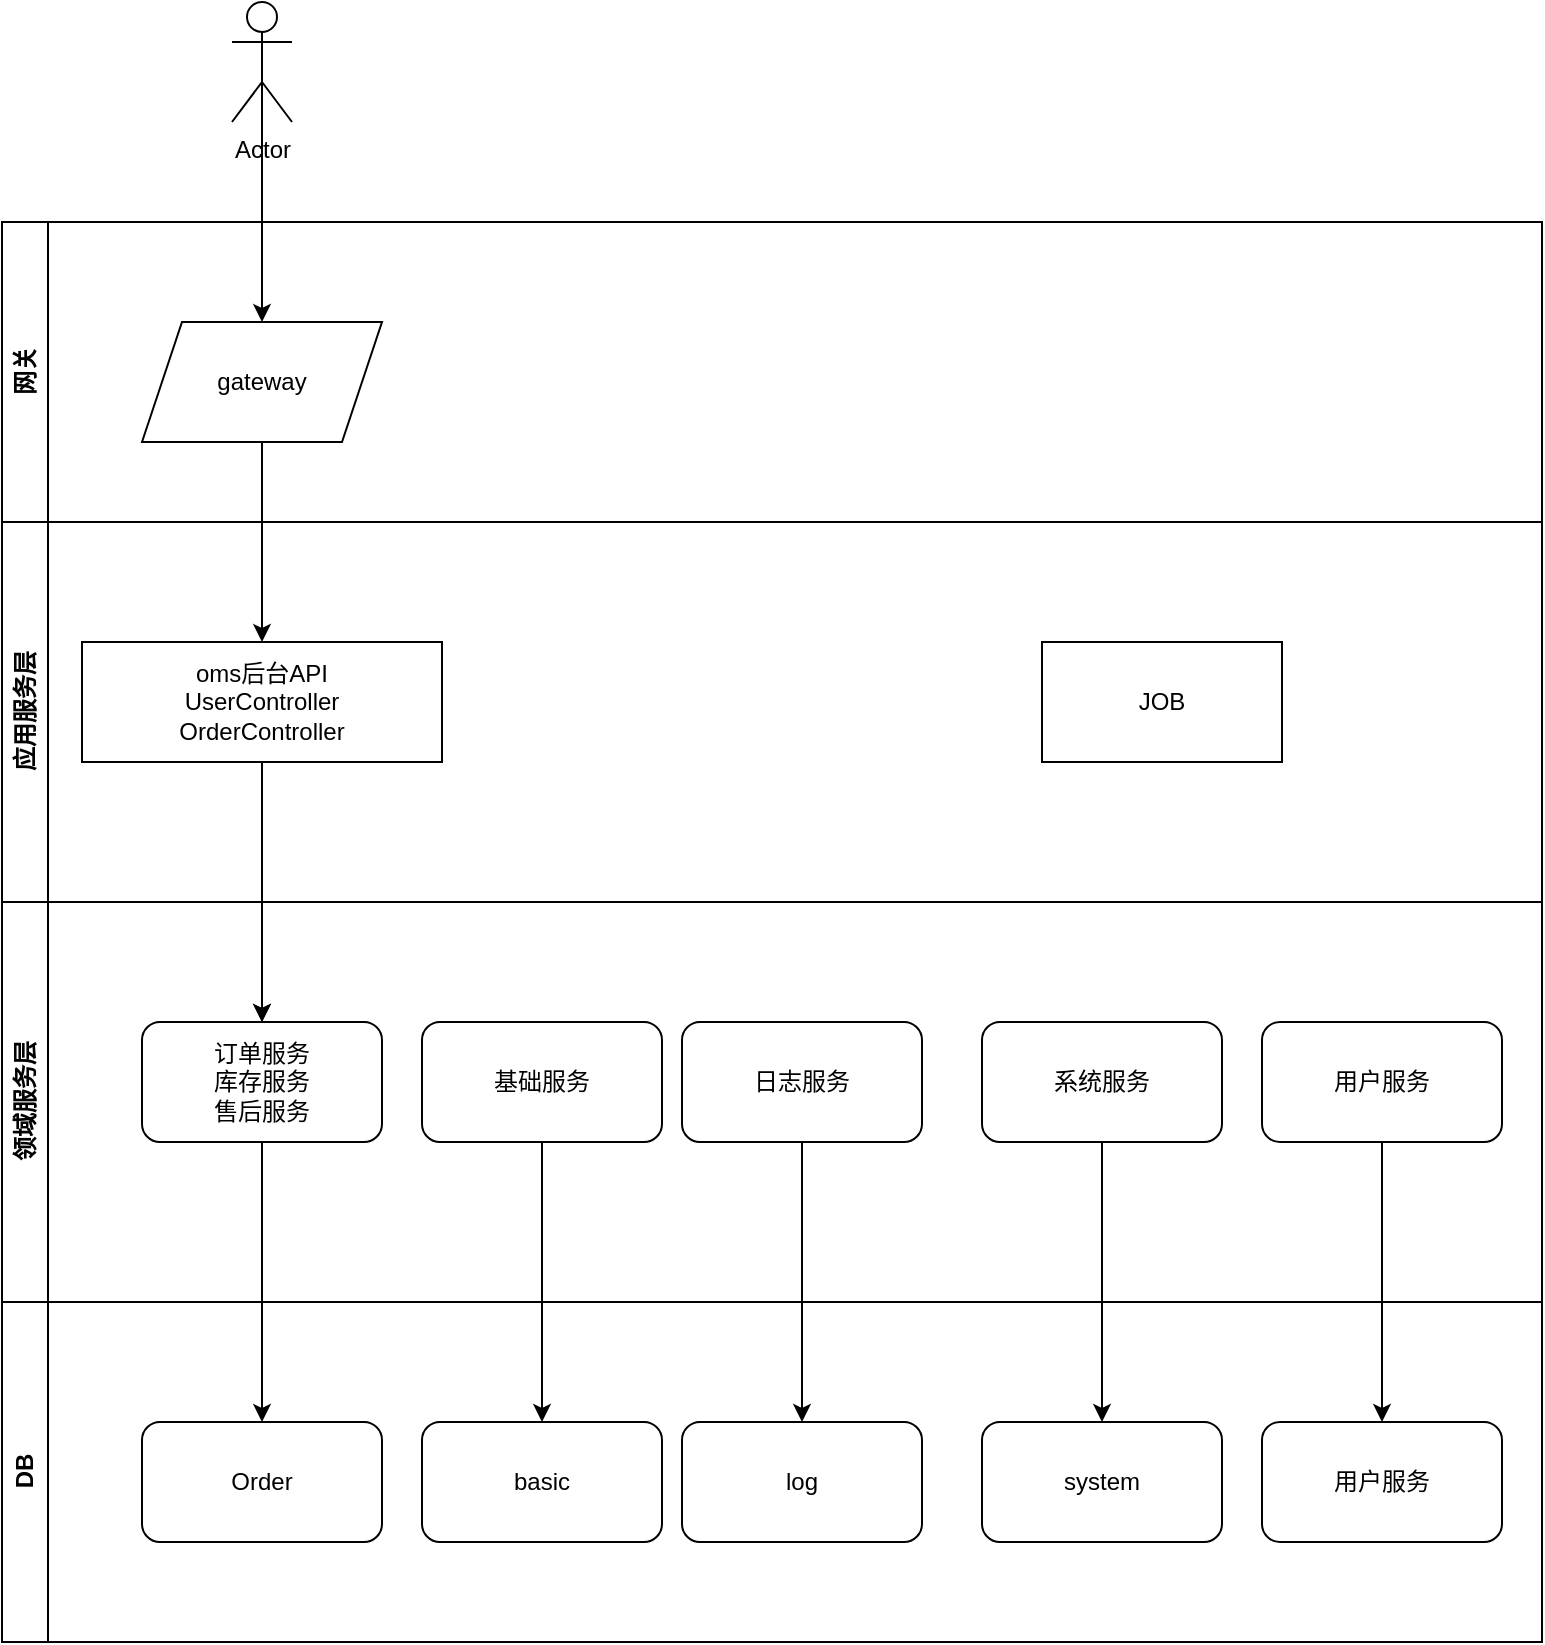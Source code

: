 <mxfile version="20.8.23" type="github">
  <diagram name="第 1 页" id="4pP0lpbDHE4fTJNGHLhw">
    <mxGraphModel dx="2726" dy="2718" grid="1" gridSize="10" guides="1" tooltips="1" connect="1" arrows="1" fold="1" page="1" pageScale="1" pageWidth="827" pageHeight="1169" math="0" shadow="0">
      <root>
        <mxCell id="0" />
        <mxCell id="1" parent="0" />
        <mxCell id="IjWpDjFK4nKPUFHOdYXk-2" value="应用服务层" style="swimlane;horizontal=0;whiteSpace=wrap;html=1;" vertex="1" parent="1">
          <mxGeometry x="130" y="140" width="770" height="190" as="geometry" />
        </mxCell>
        <mxCell id="IjWpDjFK4nKPUFHOdYXk-4" value="JOB" style="rounded=0;whiteSpace=wrap;html=1;" vertex="1" parent="IjWpDjFK4nKPUFHOdYXk-2">
          <mxGeometry x="520" y="60" width="120" height="60" as="geometry" />
        </mxCell>
        <mxCell id="IjWpDjFK4nKPUFHOdYXk-1" value="oms后台API&lt;br&gt;UserController&lt;br&gt;OrderController" style="rounded=0;whiteSpace=wrap;html=1;" vertex="1" parent="IjWpDjFK4nKPUFHOdYXk-2">
          <mxGeometry x="40" y="60" width="180" height="60" as="geometry" />
        </mxCell>
        <mxCell id="IjWpDjFK4nKPUFHOdYXk-3" value="领域服务层" style="swimlane;horizontal=0;whiteSpace=wrap;html=1;" vertex="1" parent="1">
          <mxGeometry x="130" y="330" width="770" height="200" as="geometry" />
        </mxCell>
        <mxCell id="IjWpDjFK4nKPUFHOdYXk-5" value="订单服务&lt;br&gt;库存服务&lt;br&gt;售后服务" style="rounded=1;whiteSpace=wrap;html=1;" vertex="1" parent="IjWpDjFK4nKPUFHOdYXk-3">
          <mxGeometry x="70" y="60" width="120" height="60" as="geometry" />
        </mxCell>
        <mxCell id="IjWpDjFK4nKPUFHOdYXk-6" value="基础服务" style="rounded=1;whiteSpace=wrap;html=1;" vertex="1" parent="IjWpDjFK4nKPUFHOdYXk-3">
          <mxGeometry x="210" y="60" width="120" height="60" as="geometry" />
        </mxCell>
        <mxCell id="IjWpDjFK4nKPUFHOdYXk-17" value="日志服务" style="rounded=1;whiteSpace=wrap;html=1;" vertex="1" parent="IjWpDjFK4nKPUFHOdYXk-3">
          <mxGeometry x="340" y="60" width="120" height="60" as="geometry" />
        </mxCell>
        <mxCell id="IjWpDjFK4nKPUFHOdYXk-24" value="系统服务" style="rounded=1;whiteSpace=wrap;html=1;" vertex="1" parent="IjWpDjFK4nKPUFHOdYXk-3">
          <mxGeometry x="490" y="60" width="120" height="60" as="geometry" />
        </mxCell>
        <mxCell id="IjWpDjFK4nKPUFHOdYXk-27" value="用户服务" style="rounded=1;whiteSpace=wrap;html=1;" vertex="1" parent="IjWpDjFK4nKPUFHOdYXk-3">
          <mxGeometry x="630" y="60" width="120" height="60" as="geometry" />
        </mxCell>
        <mxCell id="IjWpDjFK4nKPUFHOdYXk-52" style="edgeStyle=orthogonalEdgeStyle;rounded=0;orthogonalLoop=1;jettySize=auto;html=1;exitX=0.5;exitY=0.5;exitDx=0;exitDy=0;exitPerimeter=0;entryX=0.5;entryY=0;entryDx=0;entryDy=0;" edge="1" parent="1" source="IjWpDjFK4nKPUFHOdYXk-11" target="IjWpDjFK4nKPUFHOdYXk-51">
          <mxGeometry relative="1" as="geometry" />
        </mxCell>
        <mxCell id="IjWpDjFK4nKPUFHOdYXk-11" value="Actor" style="shape=umlActor;verticalLabelPosition=bottom;verticalAlign=top;html=1;outlineConnect=0;" vertex="1" parent="1">
          <mxGeometry x="245" y="-120" width="30" height="60" as="geometry" />
        </mxCell>
        <mxCell id="IjWpDjFK4nKPUFHOdYXk-13" value="Order" style="whiteSpace=wrap;html=1;rounded=1;" vertex="1" parent="1">
          <mxGeometry x="200" y="590" width="120" height="60" as="geometry" />
        </mxCell>
        <mxCell id="IjWpDjFK4nKPUFHOdYXk-7" style="edgeStyle=orthogonalEdgeStyle;rounded=0;orthogonalLoop=1;jettySize=auto;html=1;exitX=0.5;exitY=1;exitDx=0;exitDy=0;" edge="1" parent="1" source="IjWpDjFK4nKPUFHOdYXk-1" target="IjWpDjFK4nKPUFHOdYXk-5">
          <mxGeometry relative="1" as="geometry" />
        </mxCell>
        <mxCell id="IjWpDjFK4nKPUFHOdYXk-8" style="edgeStyle=orthogonalEdgeStyle;rounded=0;orthogonalLoop=1;jettySize=auto;html=1;exitX=0.5;exitY=1;exitDx=0;exitDy=0;" edge="1" parent="1" source="IjWpDjFK4nKPUFHOdYXk-1" target="IjWpDjFK4nKPUFHOdYXk-5">
          <mxGeometry relative="1" as="geometry" />
        </mxCell>
        <mxCell id="IjWpDjFK4nKPUFHOdYXk-19" style="edgeStyle=orthogonalEdgeStyle;rounded=0;orthogonalLoop=1;jettySize=auto;html=1;exitX=0.5;exitY=1;exitDx=0;exitDy=0;" edge="1" parent="1" source="IjWpDjFK4nKPUFHOdYXk-5" target="IjWpDjFK4nKPUFHOdYXk-13">
          <mxGeometry relative="1" as="geometry" />
        </mxCell>
        <mxCell id="IjWpDjFK4nKPUFHOdYXk-23" value="basic" style="whiteSpace=wrap;html=1;rounded=1;" vertex="1" parent="1">
          <mxGeometry x="340" y="590" width="120" height="60" as="geometry" />
        </mxCell>
        <mxCell id="IjWpDjFK4nKPUFHOdYXk-25" value="log" style="whiteSpace=wrap;html=1;rounded=1;" vertex="1" parent="1">
          <mxGeometry x="470" y="590" width="120" height="60" as="geometry" />
        </mxCell>
        <mxCell id="IjWpDjFK4nKPUFHOdYXk-26" value="system" style="whiteSpace=wrap;html=1;rounded=1;" vertex="1" parent="1">
          <mxGeometry x="620" y="590" width="120" height="60" as="geometry" />
        </mxCell>
        <mxCell id="IjWpDjFK4nKPUFHOdYXk-28" value="用户服务" style="rounded=1;whiteSpace=wrap;html=1;" vertex="1" parent="1">
          <mxGeometry x="760" y="590" width="120" height="60" as="geometry" />
        </mxCell>
        <mxCell id="IjWpDjFK4nKPUFHOdYXk-29" style="edgeStyle=orthogonalEdgeStyle;rounded=0;orthogonalLoop=1;jettySize=auto;html=1;exitX=0.5;exitY=1;exitDx=0;exitDy=0;" edge="1" parent="1" source="IjWpDjFK4nKPUFHOdYXk-6" target="IjWpDjFK4nKPUFHOdYXk-23">
          <mxGeometry relative="1" as="geometry" />
        </mxCell>
        <mxCell id="IjWpDjFK4nKPUFHOdYXk-30" style="edgeStyle=orthogonalEdgeStyle;rounded=0;orthogonalLoop=1;jettySize=auto;html=1;exitX=0.5;exitY=1;exitDx=0;exitDy=0;entryX=0.5;entryY=0;entryDx=0;entryDy=0;" edge="1" parent="1" source="IjWpDjFK4nKPUFHOdYXk-17" target="IjWpDjFK4nKPUFHOdYXk-25">
          <mxGeometry relative="1" as="geometry" />
        </mxCell>
        <mxCell id="IjWpDjFK4nKPUFHOdYXk-31" style="edgeStyle=orthogonalEdgeStyle;rounded=0;orthogonalLoop=1;jettySize=auto;html=1;exitX=0.5;exitY=1;exitDx=0;exitDy=0;entryX=0.5;entryY=0;entryDx=0;entryDy=0;" edge="1" parent="1" source="IjWpDjFK4nKPUFHOdYXk-24" target="IjWpDjFK4nKPUFHOdYXk-26">
          <mxGeometry relative="1" as="geometry" />
        </mxCell>
        <mxCell id="IjWpDjFK4nKPUFHOdYXk-32" style="edgeStyle=orthogonalEdgeStyle;rounded=0;orthogonalLoop=1;jettySize=auto;html=1;exitX=0.5;exitY=1;exitDx=0;exitDy=0;" edge="1" parent="1" source="IjWpDjFK4nKPUFHOdYXk-27" target="IjWpDjFK4nKPUFHOdYXk-28">
          <mxGeometry relative="1" as="geometry" />
        </mxCell>
        <mxCell id="IjWpDjFK4nKPUFHOdYXk-49" value="网关" style="swimlane;horizontal=0;whiteSpace=wrap;html=1;" vertex="1" parent="1">
          <mxGeometry x="130" y="-10" width="770" height="150" as="geometry" />
        </mxCell>
        <mxCell id="IjWpDjFK4nKPUFHOdYXk-51" value="gateway" style="shape=parallelogram;perimeter=parallelogramPerimeter;whiteSpace=wrap;html=1;fixedSize=1;" vertex="1" parent="IjWpDjFK4nKPUFHOdYXk-49">
          <mxGeometry x="70" y="50" width="120" height="60" as="geometry" />
        </mxCell>
        <mxCell id="IjWpDjFK4nKPUFHOdYXk-53" style="edgeStyle=orthogonalEdgeStyle;rounded=0;orthogonalLoop=1;jettySize=auto;html=1;exitX=0.5;exitY=1;exitDx=0;exitDy=0;entryX=0.5;entryY=0;entryDx=0;entryDy=0;" edge="1" parent="1" source="IjWpDjFK4nKPUFHOdYXk-51" target="IjWpDjFK4nKPUFHOdYXk-1">
          <mxGeometry relative="1" as="geometry" />
        </mxCell>
        <mxCell id="IjWpDjFK4nKPUFHOdYXk-56" value="DB" style="swimlane;horizontal=0;whiteSpace=wrap;html=1;" vertex="1" parent="1">
          <mxGeometry x="130" y="530" width="770" height="170" as="geometry" />
        </mxCell>
      </root>
    </mxGraphModel>
  </diagram>
</mxfile>
